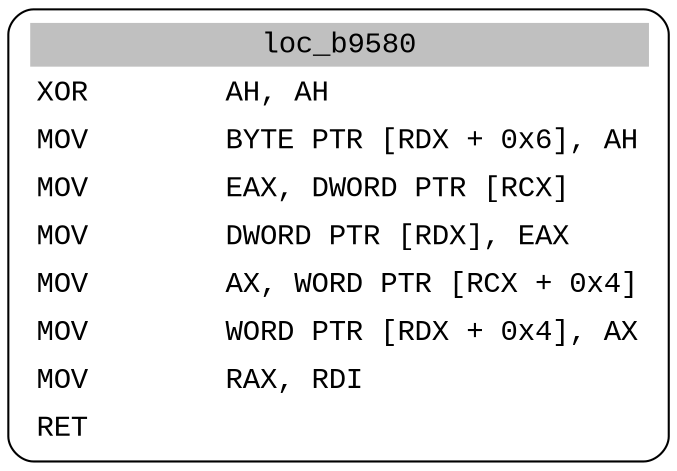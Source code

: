 digraph asm_graph {
1941 [
shape="Mrecord" fontname="Courier New"label =<<table border="0" cellborder="0" cellpadding="3"><tr><td align="center" colspan="2" bgcolor="grey">loc_b9580</td></tr><tr><td align="left">XOR        AH, AH</td></tr><tr><td align="left">MOV        BYTE PTR [RDX + 0x6], AH</td></tr><tr><td align="left">MOV        EAX, DWORD PTR [RCX]</td></tr><tr><td align="left">MOV        DWORD PTR [RDX], EAX</td></tr><tr><td align="left">MOV        AX, WORD PTR [RCX + 0x4]</td></tr><tr><td align="left">MOV        WORD PTR [RDX + 0x4], AX</td></tr><tr><td align="left">MOV        RAX, RDI</td></tr><tr><td align="left">RET        </td></tr></table>> ];
}
